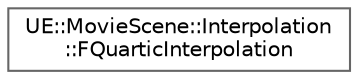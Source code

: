 digraph "Graphical Class Hierarchy"
{
 // INTERACTIVE_SVG=YES
 // LATEX_PDF_SIZE
  bgcolor="transparent";
  edge [fontname=Helvetica,fontsize=10,labelfontname=Helvetica,labelfontsize=10];
  node [fontname=Helvetica,fontsize=10,shape=box,height=0.2,width=0.4];
  rankdir="LR";
  Node0 [id="Node000000",label="UE::MovieScene::Interpolation\l::FQuarticInterpolation",height=0.2,width=0.4,color="grey40", fillcolor="white", style="filled",URL="$dc/d3a/structUE_1_1MovieScene_1_1Interpolation_1_1FQuarticInterpolation.html",tooltip="Structure representing a quartic interpolation of the form f(x) = g(x-o) and g(x) = ax^4 + bx^3 + cx^..."];
}
